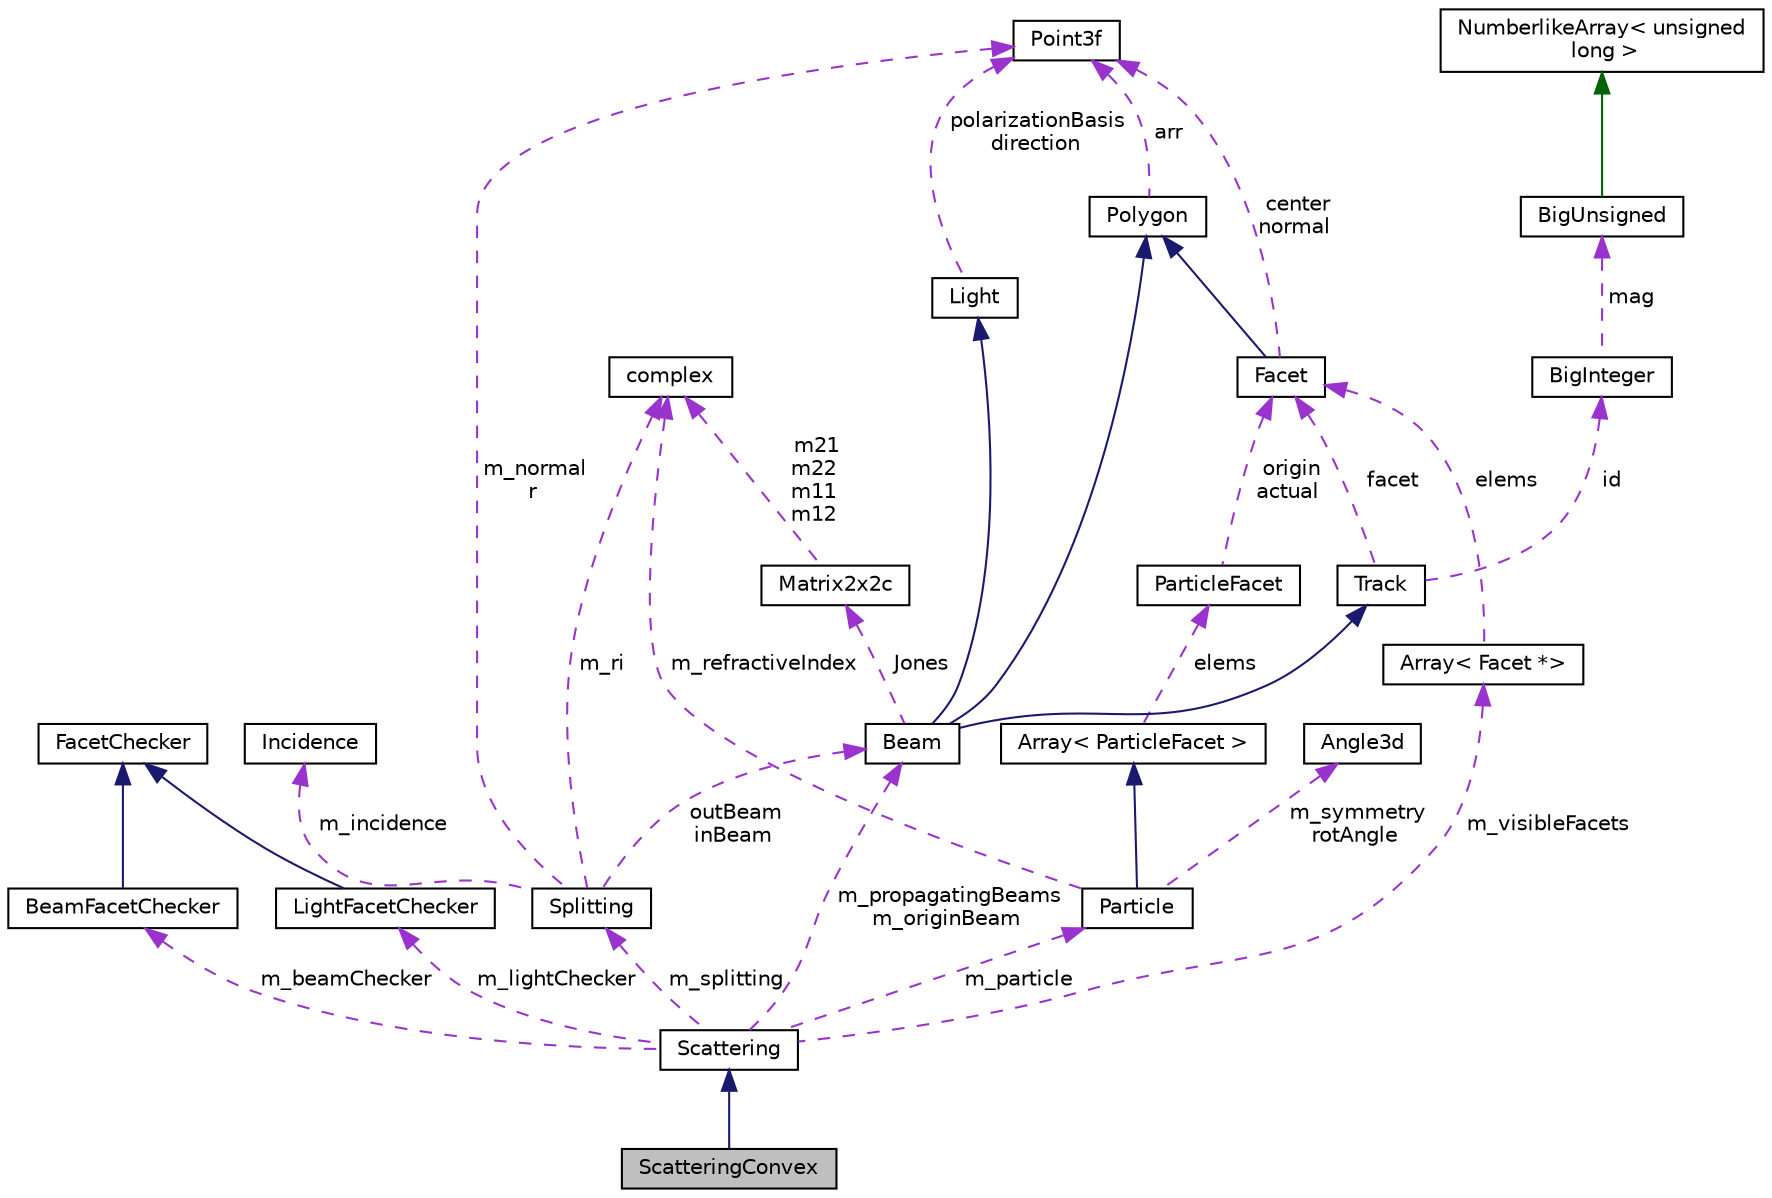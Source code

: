 digraph "ScatteringConvex"
{
  edge [fontname="Helvetica",fontsize="10",labelfontname="Helvetica",labelfontsize="10"];
  node [fontname="Helvetica",fontsize="10",shape=record];
  Node2 [label="ScatteringConvex",height=0.2,width=0.4,color="black", fillcolor="grey75", style="filled", fontcolor="black"];
  Node3 -> Node2 [dir="back",color="midnightblue",fontsize="10",style="solid"];
  Node3 [label="Scattering",height=0.2,width=0.4,color="black", fillcolor="white", style="filled",URL="$class_scattering.html",tooltip="Produce a set of beams from a light that incident on a Particle. "];
  Node4 -> Node3 [dir="back",color="darkorchid3",fontsize="10",style="dashed",label=" m_lightChecker" ];
  Node4 [label="LightFacetChecker",height=0.2,width=0.4,color="black", fillcolor="white", style="filled",URL="$class_light_facet_checker.html"];
  Node5 -> Node4 [dir="back",color="midnightblue",fontsize="10",style="solid"];
  Node5 [label="FacetChecker",height=0.2,width=0.4,color="black", fillcolor="white", style="filled",URL="$class_facet_checker.html"];
  Node6 -> Node3 [dir="back",color="darkorchid3",fontsize="10",style="dashed",label=" m_beamChecker" ];
  Node6 [label="BeamFacetChecker",height=0.2,width=0.4,color="black", fillcolor="white", style="filled",URL="$class_beam_facet_checker.html"];
  Node5 -> Node6 [dir="back",color="midnightblue",fontsize="10",style="solid"];
  Node7 -> Node3 [dir="back",color="darkorchid3",fontsize="10",style="dashed",label=" m_visibleFacets" ];
  Node7 [label="Array\< Facet *\>",height=0.2,width=0.4,color="black", fillcolor="white", style="filled",URL="$class_array.html"];
  Node8 -> Node7 [dir="back",color="darkorchid3",fontsize="10",style="dashed",label=" elems" ];
  Node8 [label="Facet",height=0.2,width=0.4,color="black", fillcolor="white", style="filled",URL="$class_facet.html"];
  Node9 -> Node8 [dir="back",color="midnightblue",fontsize="10",style="solid"];
  Node9 [label="Polygon",height=0.2,width=0.4,color="black", fillcolor="white", style="filled",URL="$class_polygon.html",tooltip="Polygon consisted of 3-coordinate vertices. "];
  Node10 -> Node9 [dir="back",color="darkorchid3",fontsize="10",style="dashed",label=" arr" ];
  Node10 [label="Point3f",height=0.2,width=0.4,color="black", fillcolor="white", style="filled",URL="$struct_point3f.html",tooltip="The Point3 struct 3D coordinate point. "];
  Node10 -> Node8 [dir="back",color="darkorchid3",fontsize="10",style="dashed",label=" center\nnormal" ];
  Node11 -> Node3 [dir="back",color="darkorchid3",fontsize="10",style="dashed",label=" m_particle" ];
  Node11 [label="Particle",height=0.2,width=0.4,color="black", fillcolor="white", style="filled",URL="$class_particle.html",tooltip="The Particle class is the base class inherited by other concrete particle classes. Vertices are ordered by counterclock-wise direction if you see from outside. "];
  Node12 -> Node11 [dir="back",color="midnightblue",fontsize="10",style="solid"];
  Node12 [label="Array\< ParticleFacet \>",height=0.2,width=0.4,color="black", fillcolor="white", style="filled",URL="$class_array.html"];
  Node13 -> Node12 [dir="back",color="darkorchid3",fontsize="10",style="dashed",label=" elems" ];
  Node13 [label="ParticleFacet",height=0.2,width=0.4,color="black", fillcolor="white", style="filled",URL="$struct_particle_facet.html"];
  Node8 -> Node13 [dir="back",color="darkorchid3",fontsize="10",style="dashed",label=" origin\nactual" ];
  Node14 -> Node11 [dir="back",color="darkorchid3",fontsize="10",style="dashed",label=" m_refractiveIndex" ];
  Node14 [label="complex",height=0.2,width=0.4,color="black", fillcolor="white", style="filled",URL="$classcomplex.html",tooltip="This class provides a complex numbers and operation with them. "];
  Node15 -> Node11 [dir="back",color="darkorchid3",fontsize="10",style="dashed",label=" m_symmetry\nrotAngle" ];
  Node15 [label="Angle3d",height=0.2,width=0.4,color="black", fillcolor="white", style="filled",URL="$class_angle3d.html"];
  Node16 -> Node3 [dir="back",color="darkorchid3",fontsize="10",style="dashed",label=" m_splitting" ];
  Node16 [label="Splitting",height=0.2,width=0.4,color="black", fillcolor="white", style="filled",URL="$class_splitting.html"];
  Node14 -> Node16 [dir="back",color="darkorchid3",fontsize="10",style="dashed",label=" m_ri" ];
  Node17 -> Node16 [dir="back",color="darkorchid3",fontsize="10",style="dashed",label=" m_incidence" ];
  Node17 [label="Incidence",height=0.2,width=0.4,color="black", fillcolor="white", style="filled",URL="$class_incidence.html"];
  Node18 -> Node16 [dir="back",color="darkorchid3",fontsize="10",style="dashed",label=" outBeam\ninBeam" ];
  Node18 [label="Beam",height=0.2,width=0.4,color="black", fillcolor="white", style="filled",URL="$class_beam.html",tooltip="A plane-parallel optical beam that is created by act of reflection / refraction when a light incident..."];
  Node9 -> Node18 [dir="back",color="midnightblue",fontsize="10",style="solid"];
  Node19 -> Node18 [dir="back",color="midnightblue",fontsize="10",style="solid"];
  Node19 [label="Light",height=0.2,width=0.4,color="black", fillcolor="white", style="filled",URL="$class_light.html"];
  Node10 -> Node19 [dir="back",color="darkorchid3",fontsize="10",style="dashed",label=" polarizationBasis\ndirection" ];
  Node20 -> Node18 [dir="back",color="midnightblue",fontsize="10",style="solid"];
  Node20 [label="Track",height=0.2,width=0.4,color="black", fillcolor="white", style="filled",URL="$class_track.html"];
  Node8 -> Node20 [dir="back",color="darkorchid3",fontsize="10",style="dashed",label=" facet" ];
  Node21 -> Node20 [dir="back",color="darkorchid3",fontsize="10",style="dashed",label=" id" ];
  Node21 [label="BigInteger",height=0.2,width=0.4,color="black", fillcolor="white", style="filled",URL="$class_big_integer.html"];
  Node22 -> Node21 [dir="back",color="darkorchid3",fontsize="10",style="dashed",label=" mag" ];
  Node22 [label="BigUnsigned",height=0.2,width=0.4,color="black", fillcolor="white", style="filled",URL="$class_big_unsigned.html"];
  Node23 -> Node22 [dir="back",color="darkgreen",fontsize="10",style="solid"];
  Node23 [label="NumberlikeArray\< unsigned\l long \>",height=0.2,width=0.4,color="black", fillcolor="white", style="filled",URL="$class_numberlike_array.html"];
  Node24 -> Node18 [dir="back",color="darkorchid3",fontsize="10",style="dashed",label=" Jones" ];
  Node24 [label="Matrix2x2c",height=0.2,width=0.4,color="black", fillcolor="white", style="filled",URL="$class_matrix2x2c.html",tooltip="The Matrix2x2c class Squad matrix with 4 complex elements (2x2) "];
  Node14 -> Node24 [dir="back",color="darkorchid3",fontsize="10",style="dashed",label=" m21\nm22\nm11\nm12" ];
  Node10 -> Node16 [dir="back",color="darkorchid3",fontsize="10",style="dashed",label=" m_normal\nr" ];
  Node18 -> Node3 [dir="back",color="darkorchid3",fontsize="10",style="dashed",label=" m_propagatingBeams\nm_originBeam" ];
}

